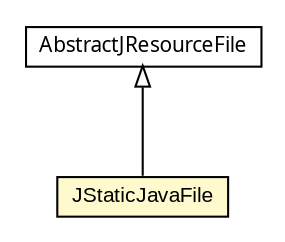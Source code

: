 #!/usr/local/bin/dot
#
# Class diagram 
# Generated by UMLGraph version 5.1 (http://www.umlgraph.org/)
#

digraph G {
	edge [fontname="arial",fontsize=10,labelfontname="arial",labelfontsize=10];
	node [fontname="arial",fontsize=10,shape=plaintext];
	nodesep=0.25;
	ranksep=0.5;
	// com.helger.jcodemodel.AbstractJResourceFile
	c12227 [label=<<table title="com.helger.jcodemodel.AbstractJResourceFile" border="0" cellborder="1" cellspacing="0" cellpadding="2" port="p" href="../AbstractJResourceFile.html">
		<tr><td><table border="0" cellspacing="0" cellpadding="1">
<tr><td align="center" balign="center"><font face="ariali"> AbstractJResourceFile </font></td></tr>
		</table></td></tr>
		</table>>, fontname="arial", fontcolor="black", fontsize=10.0];
	// com.helger.jcodemodel.fmt.JStaticJavaFile
	c12239 [label=<<table title="com.helger.jcodemodel.fmt.JStaticJavaFile" border="0" cellborder="1" cellspacing="0" cellpadding="2" port="p" bgcolor="lemonChiffon" href="./JStaticJavaFile.html">
		<tr><td><table border="0" cellspacing="0" cellpadding="1">
<tr><td align="center" balign="center"> JStaticJavaFile </td></tr>
		</table></td></tr>
		</table>>, fontname="arial", fontcolor="black", fontsize=10.0];
	//com.helger.jcodemodel.fmt.JStaticJavaFile extends com.helger.jcodemodel.AbstractJResourceFile
	c12227:p -> c12239:p [dir=back,arrowtail=empty];
}

